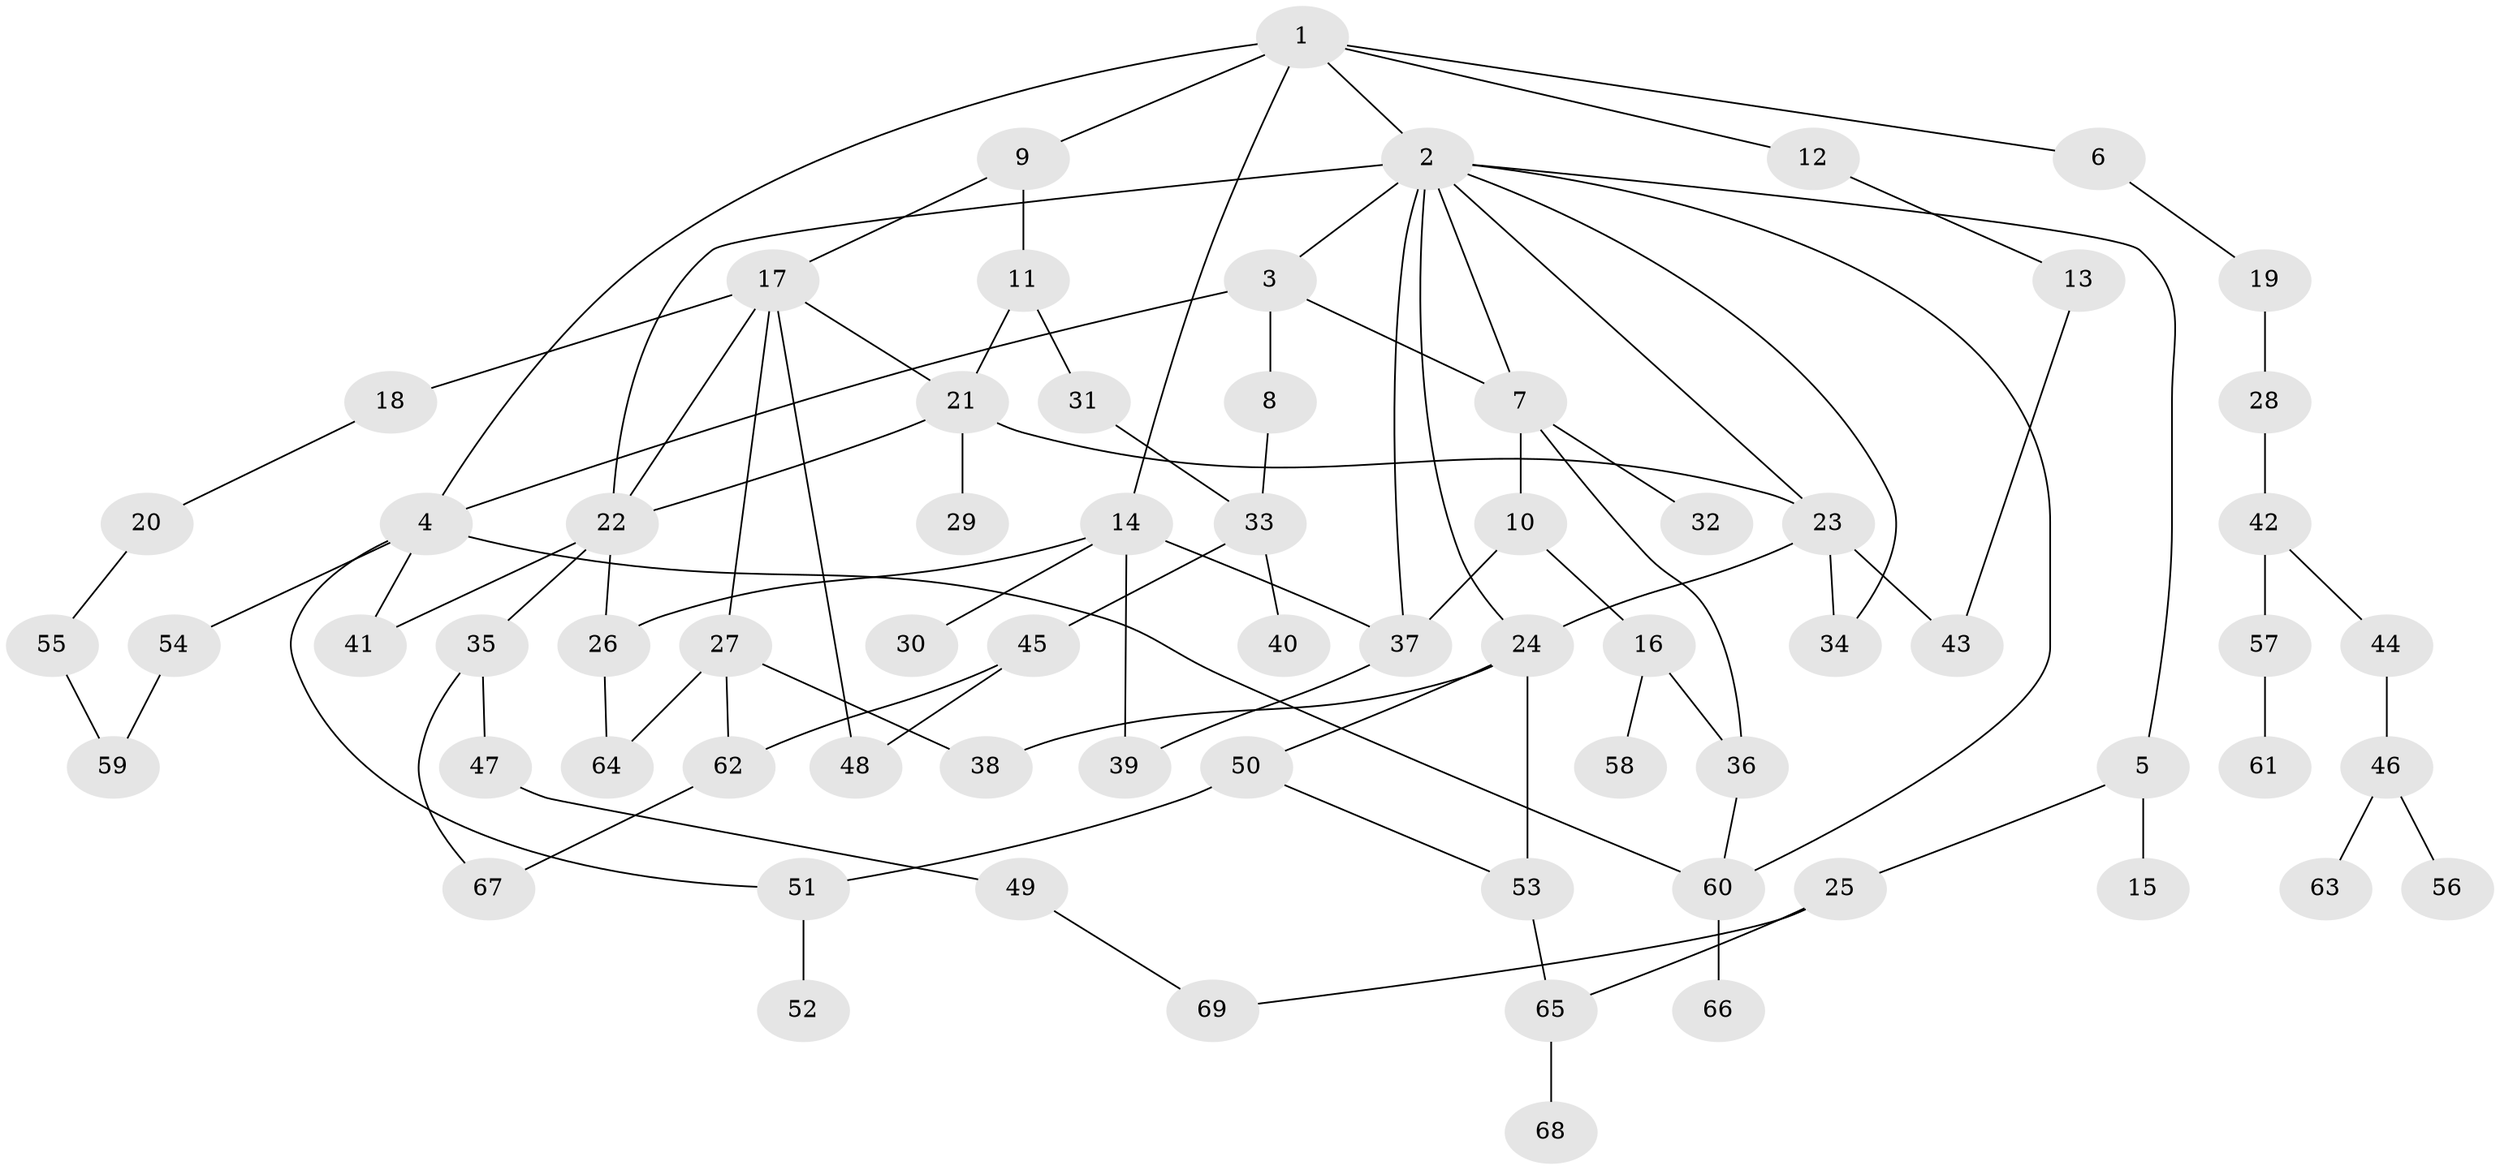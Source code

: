 // original degree distribution, {7: 0.021897810218978103, 6: 0.021897810218978103, 5: 0.0364963503649635, 4: 0.0948905109489051, 3: 0.2116788321167883, 2: 0.3284671532846715, 1: 0.2846715328467153}
// Generated by graph-tools (version 1.1) at 2025/43/03/06/25 01:43:18]
// undirected, 69 vertices, 96 edges
graph export_dot {
graph [start="1"]
  node [color=gray90,style=filled];
  1;
  2;
  3;
  4;
  5;
  6;
  7;
  8;
  9;
  10;
  11;
  12;
  13;
  14;
  15;
  16;
  17;
  18;
  19;
  20;
  21;
  22;
  23;
  24;
  25;
  26;
  27;
  28;
  29;
  30;
  31;
  32;
  33;
  34;
  35;
  36;
  37;
  38;
  39;
  40;
  41;
  42;
  43;
  44;
  45;
  46;
  47;
  48;
  49;
  50;
  51;
  52;
  53;
  54;
  55;
  56;
  57;
  58;
  59;
  60;
  61;
  62;
  63;
  64;
  65;
  66;
  67;
  68;
  69;
  1 -- 2 [weight=1.0];
  1 -- 4 [weight=1.0];
  1 -- 6 [weight=1.0];
  1 -- 9 [weight=1.0];
  1 -- 12 [weight=1.0];
  1 -- 14 [weight=1.0];
  2 -- 3 [weight=1.0];
  2 -- 5 [weight=1.0];
  2 -- 7 [weight=1.0];
  2 -- 22 [weight=2.0];
  2 -- 23 [weight=1.0];
  2 -- 24 [weight=1.0];
  2 -- 34 [weight=1.0];
  2 -- 37 [weight=1.0];
  2 -- 60 [weight=1.0];
  3 -- 4 [weight=1.0];
  3 -- 7 [weight=2.0];
  3 -- 8 [weight=1.0];
  4 -- 41 [weight=1.0];
  4 -- 51 [weight=1.0];
  4 -- 54 [weight=1.0];
  4 -- 60 [weight=1.0];
  5 -- 15 [weight=1.0];
  5 -- 25 [weight=1.0];
  6 -- 19 [weight=1.0];
  7 -- 10 [weight=1.0];
  7 -- 32 [weight=1.0];
  7 -- 36 [weight=1.0];
  8 -- 33 [weight=1.0];
  9 -- 11 [weight=1.0];
  9 -- 17 [weight=1.0];
  10 -- 16 [weight=1.0];
  10 -- 37 [weight=1.0];
  11 -- 21 [weight=1.0];
  11 -- 31 [weight=1.0];
  12 -- 13 [weight=1.0];
  13 -- 43 [weight=1.0];
  14 -- 26 [weight=1.0];
  14 -- 30 [weight=1.0];
  14 -- 37 [weight=1.0];
  14 -- 39 [weight=1.0];
  16 -- 36 [weight=1.0];
  16 -- 58 [weight=1.0];
  17 -- 18 [weight=1.0];
  17 -- 21 [weight=1.0];
  17 -- 22 [weight=1.0];
  17 -- 27 [weight=1.0];
  17 -- 48 [weight=1.0];
  18 -- 20 [weight=1.0];
  19 -- 28 [weight=1.0];
  20 -- 55 [weight=1.0];
  21 -- 22 [weight=2.0];
  21 -- 23 [weight=1.0];
  21 -- 29 [weight=1.0];
  22 -- 26 [weight=1.0];
  22 -- 35 [weight=1.0];
  22 -- 41 [weight=1.0];
  23 -- 24 [weight=1.0];
  23 -- 34 [weight=1.0];
  23 -- 43 [weight=1.0];
  24 -- 38 [weight=1.0];
  24 -- 50 [weight=1.0];
  24 -- 53 [weight=1.0];
  25 -- 65 [weight=1.0];
  25 -- 69 [weight=1.0];
  26 -- 64 [weight=2.0];
  27 -- 38 [weight=1.0];
  27 -- 62 [weight=1.0];
  27 -- 64 [weight=1.0];
  28 -- 42 [weight=1.0];
  31 -- 33 [weight=1.0];
  33 -- 40 [weight=1.0];
  33 -- 45 [weight=1.0];
  35 -- 47 [weight=1.0];
  35 -- 67 [weight=1.0];
  36 -- 60 [weight=1.0];
  37 -- 39 [weight=1.0];
  42 -- 44 [weight=1.0];
  42 -- 57 [weight=1.0];
  44 -- 46 [weight=1.0];
  45 -- 48 [weight=1.0];
  45 -- 62 [weight=1.0];
  46 -- 56 [weight=1.0];
  46 -- 63 [weight=1.0];
  47 -- 49 [weight=1.0];
  49 -- 69 [weight=1.0];
  50 -- 51 [weight=1.0];
  50 -- 53 [weight=1.0];
  51 -- 52 [weight=1.0];
  53 -- 65 [weight=1.0];
  54 -- 59 [weight=1.0];
  55 -- 59 [weight=1.0];
  57 -- 61 [weight=1.0];
  60 -- 66 [weight=2.0];
  62 -- 67 [weight=1.0];
  65 -- 68 [weight=1.0];
}
